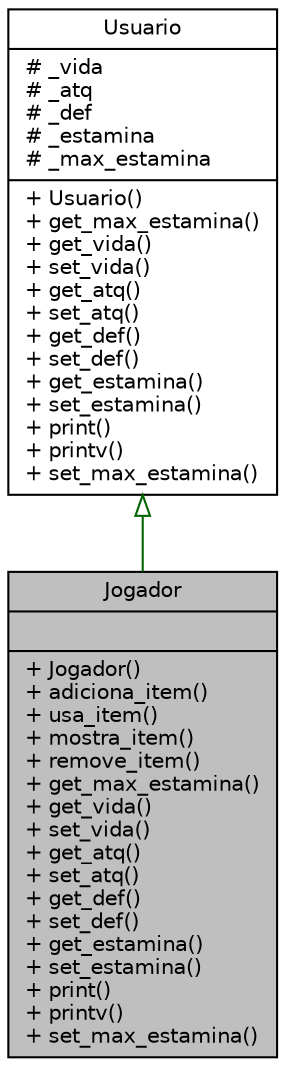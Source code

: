 digraph "Jogador"
{
 // LATEX_PDF_SIZE
  edge [fontname="Helvetica",fontsize="10",labelfontname="Helvetica",labelfontsize="10"];
  node [fontname="Helvetica",fontsize="10",shape=record];
  Node1 [label="{Jogador\n||+ Jogador()\l+ adiciona_item()\l+ usa_item()\l+ mostra_item()\l+ remove_item()\l+ get_max_estamina()\l+ get_vida()\l+ set_vida()\l+ get_atq()\l+ set_atq()\l+ get_def()\l+ set_def()\l+ get_estamina()\l+ set_estamina()\l+ print()\l+ printv()\l+ set_max_estamina()\l}",height=0.2,width=0.4,color="black", fillcolor="grey75", style="filled", fontcolor="black",tooltip=" "];
  Node2 -> Node1 [dir="back",color="darkgreen",fontsize="10",style="solid",arrowtail="onormal",fontname="Helvetica"];
  Node2 [label="{Usuario\n|# _vida\l# _atq\l# _def\l# _estamina\l# _max_estamina\l|+ Usuario()\l+ get_max_estamina()\l+ get_vida()\l+ set_vida()\l+ get_atq()\l+ set_atq()\l+ get_def()\l+ set_def()\l+ get_estamina()\l+ set_estamina()\l+ print()\l+ printv()\l+ set_max_estamina()\l}",height=0.2,width=0.4,color="black", fillcolor="white", style="filled",URL="$classUsuario.html",tooltip=" "];
}

